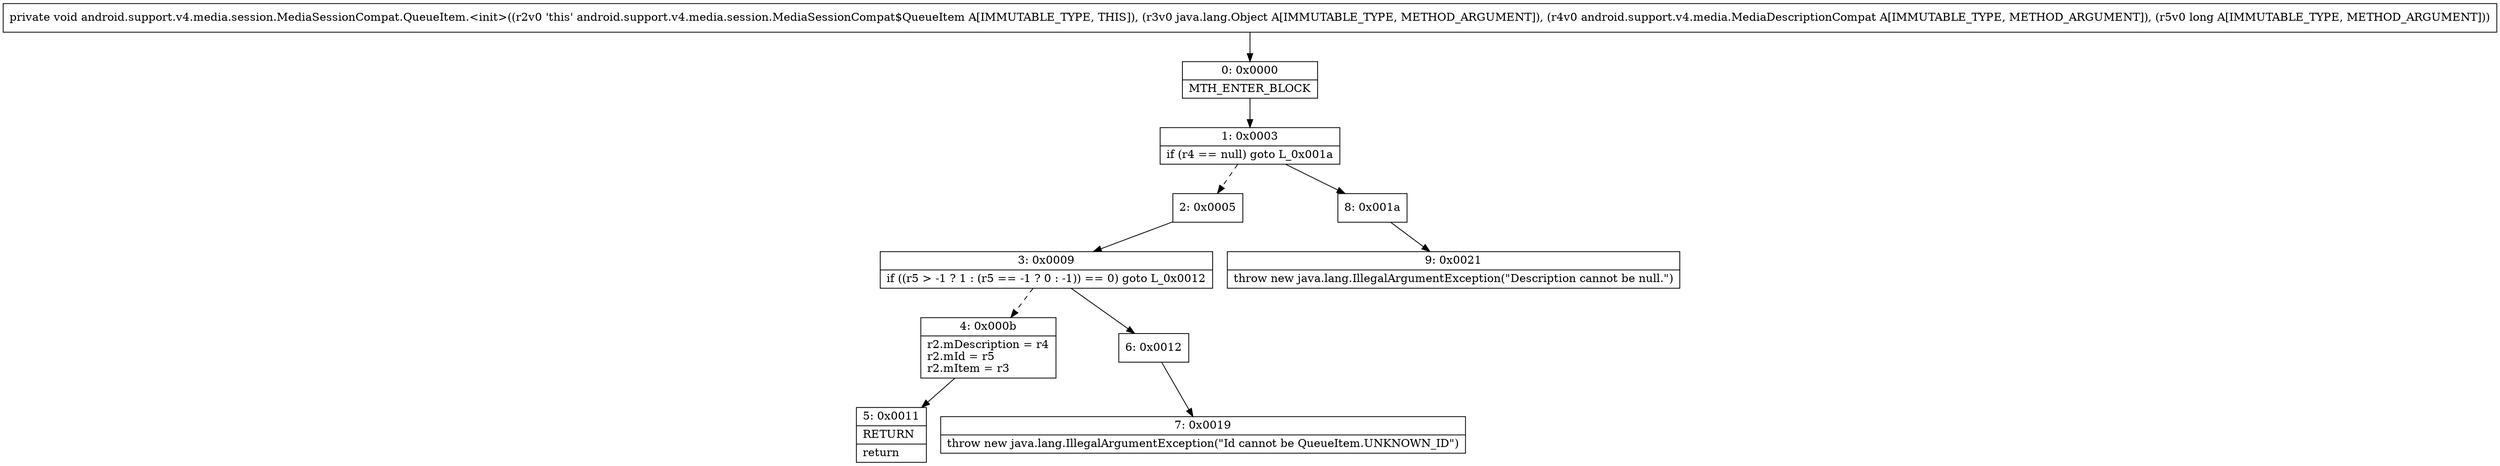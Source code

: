 digraph "CFG forandroid.support.v4.media.session.MediaSessionCompat.QueueItem.\<init\>(Ljava\/lang\/Object;Landroid\/support\/v4\/media\/MediaDescriptionCompat;J)V" {
Node_0 [shape=record,label="{0\:\ 0x0000|MTH_ENTER_BLOCK\l}"];
Node_1 [shape=record,label="{1\:\ 0x0003|if (r4 == null) goto L_0x001a\l}"];
Node_2 [shape=record,label="{2\:\ 0x0005}"];
Node_3 [shape=record,label="{3\:\ 0x0009|if ((r5 \> \-1 ? 1 : (r5 == \-1 ? 0 : \-1)) == 0) goto L_0x0012\l}"];
Node_4 [shape=record,label="{4\:\ 0x000b|r2.mDescription = r4\lr2.mId = r5\lr2.mItem = r3\l}"];
Node_5 [shape=record,label="{5\:\ 0x0011|RETURN\l|return\l}"];
Node_6 [shape=record,label="{6\:\ 0x0012}"];
Node_7 [shape=record,label="{7\:\ 0x0019|throw new java.lang.IllegalArgumentException(\"Id cannot be QueueItem.UNKNOWN_ID\")\l}"];
Node_8 [shape=record,label="{8\:\ 0x001a}"];
Node_9 [shape=record,label="{9\:\ 0x0021|throw new java.lang.IllegalArgumentException(\"Description cannot be null.\")\l}"];
MethodNode[shape=record,label="{private void android.support.v4.media.session.MediaSessionCompat.QueueItem.\<init\>((r2v0 'this' android.support.v4.media.session.MediaSessionCompat$QueueItem A[IMMUTABLE_TYPE, THIS]), (r3v0 java.lang.Object A[IMMUTABLE_TYPE, METHOD_ARGUMENT]), (r4v0 android.support.v4.media.MediaDescriptionCompat A[IMMUTABLE_TYPE, METHOD_ARGUMENT]), (r5v0 long A[IMMUTABLE_TYPE, METHOD_ARGUMENT])) }"];
MethodNode -> Node_0;
Node_0 -> Node_1;
Node_1 -> Node_2[style=dashed];
Node_1 -> Node_8;
Node_2 -> Node_3;
Node_3 -> Node_4[style=dashed];
Node_3 -> Node_6;
Node_4 -> Node_5;
Node_6 -> Node_7;
Node_8 -> Node_9;
}

